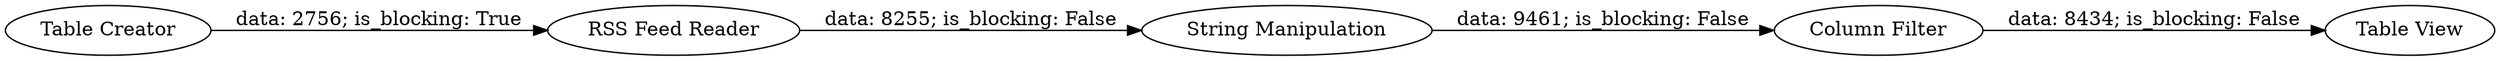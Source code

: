 digraph {
	"5901771129922279425_1" [label="RSS Feed Reader"]
	"5901771129922279425_2" [label="Table Creator"]
	"5901771129922279425_1021" [label="Table View"]
	"5901771129922279425_1020" [label="String Manipulation"]
	"5901771129922279425_1022" [label="Column Filter"]
	"5901771129922279425_2" -> "5901771129922279425_1" [label="data: 2756; is_blocking: True"]
	"5901771129922279425_1" -> "5901771129922279425_1020" [label="data: 8255; is_blocking: False"]
	"5901771129922279425_1022" -> "5901771129922279425_1021" [label="data: 8434; is_blocking: False"]
	"5901771129922279425_1020" -> "5901771129922279425_1022" [label="data: 9461; is_blocking: False"]
	rankdir=LR
}
